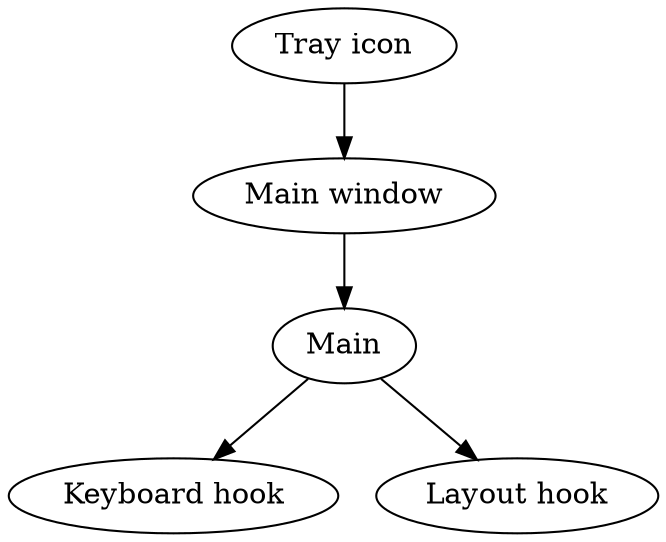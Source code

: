 digraph initialization{	
	Ti[label="Tray icon", pos="1,4!"]
	Mw[label="Main window", pos="1,3!"]
	Main[pos="1,2!"]
	Kh[label="Keyboard hook", pos="0,1!"]
	Lh[label="Layout hook", pos="2,1!"]
	
	Ti -> Mw
	Mw -> Main
	Main -> Kh
	Main -> Lh
}